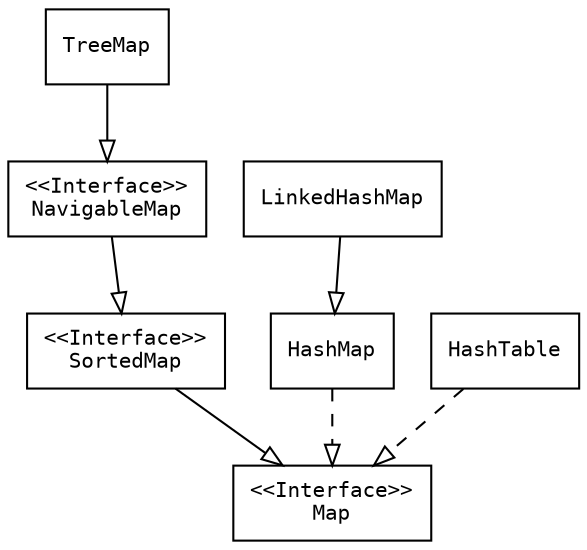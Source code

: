 digraph s {
    rankdir=bt
    node[shape="record",fontname="consolas,monaca",fontsize="10"];
    edge[arrowhead=empty];

    node_map[label="\<\<Interface\>\>\lMap"];
    node_sortedmap[label="\<\<Interface\>\>\lSortedMap"];
    node_navigablemap[label="\<\<Interface\>\>\lNavigableMap"];

    node_linkedhashmap[label="LinkedHashMap"];
    node_hashmap[label="HashMap"];
    node_hashtable[label="HashTable"];
    node_treemap[label="TreeMap"];

    node_hashtable -> node_map[style="dashed"];

    node_hashmap -> node_map[style="dashed"];
    node_linkedhashmap -> node_hashmap;

    node_sortedmap -> node_map;
    node_navigablemap -> node_sortedmap;
    node_treemap -> node_navigablemap;
}
